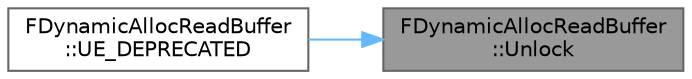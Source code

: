 digraph "FDynamicAllocReadBuffer::Unlock"
{
 // INTERACTIVE_SVG=YES
 // LATEX_PDF_SIZE
  bgcolor="transparent";
  edge [fontname=Helvetica,fontsize=10,labelfontname=Helvetica,labelfontsize=10];
  node [fontname=Helvetica,fontsize=10,shape=box,height=0.2,width=0.4];
  rankdir="RL";
  Node1 [id="Node000001",label="FDynamicAllocReadBuffer\l::Unlock",height=0.2,width=0.4,color="gray40", fillcolor="grey60", style="filled", fontcolor="black",tooltip="Unocks the buffer so the GPU may read from it."];
  Node1 -> Node2 [id="edge1_Node000001_Node000002",dir="back",color="steelblue1",style="solid",tooltip=" "];
  Node2 [id="Node000002",label="FDynamicAllocReadBuffer\l::UE_DEPRECATED",height=0.2,width=0.4,color="grey40", fillcolor="white", style="filled",URL="$da/d9d/structFDynamicAllocReadBuffer.html#afd0cf2b329d5c819b285af1da2f3181b",tooltip=" "];
}
